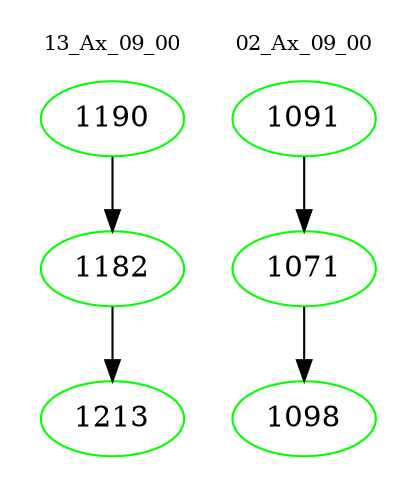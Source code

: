 digraph{
subgraph cluster_0 {
color = white
label = "13_Ax_09_00";
fontsize=10;
T0_1190 [label="1190", color="green"]
T0_1190 -> T0_1182 [color="black"]
T0_1182 [label="1182", color="green"]
T0_1182 -> T0_1213 [color="black"]
T0_1213 [label="1213", color="green"]
}
subgraph cluster_1 {
color = white
label = "02_Ax_09_00";
fontsize=10;
T1_1091 [label="1091", color="green"]
T1_1091 -> T1_1071 [color="black"]
T1_1071 [label="1071", color="green"]
T1_1071 -> T1_1098 [color="black"]
T1_1098 [label="1098", color="green"]
}
}
